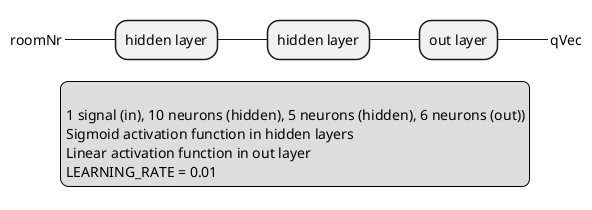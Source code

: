 @startmindmap

* hidden layer
** hidden layer
*** out layer
****_ qVec

left side

**_ roomNr


legend

1 signal (in), 10 neurons (hidden), 5 neurons (hidden), 6 neurons (out))
Sigmoid activation function in hidden layers
Linear activation function in out layer
LEARNING_RATE = 0.01
end legend


@endmindmap